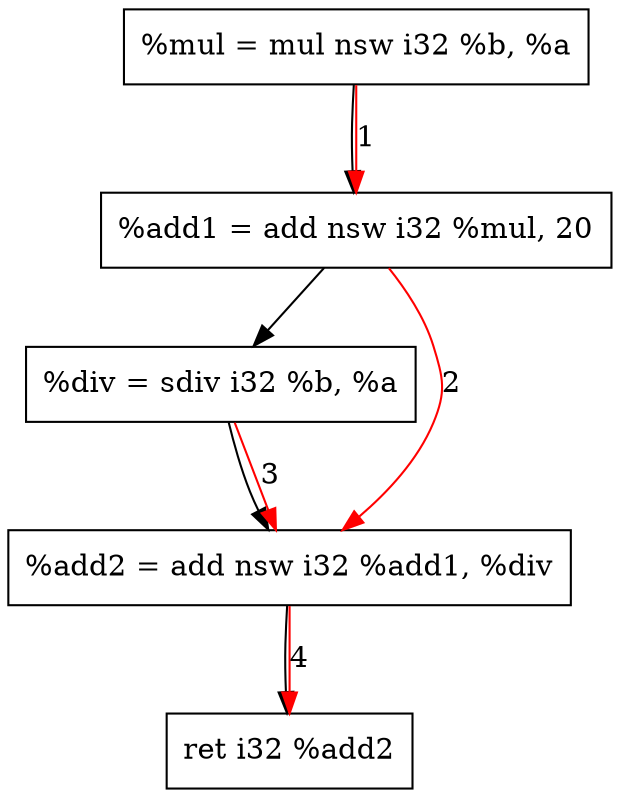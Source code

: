 digraph "CDFG for'func' function" {
	Node0x55d8117584d0[shape=record, label="  %mul = mul nsw i32 %b, %a"]
	Node0x55d811758b80[shape=record, label="  %add1 = add nsw i32 %mul, 20"]
	Node0x55d811758c10[shape=record, label="  %div = sdiv i32 %b, %a"]
	Node0x55d811758ca0[shape=record, label="  %add2 = add nsw i32 %add1, %div"]
	Node0x55d811758458[shape=record, label="  ret i32 %add2"]
	Node0x55d8117584d0 -> Node0x55d811758b80
	Node0x55d811758b80 -> Node0x55d811758c10
	Node0x55d811758c10 -> Node0x55d811758ca0
	Node0x55d811758ca0 -> Node0x55d811758458
edge [color=red]
	Node0x55d8117584d0 -> Node0x55d811758b80[label="1"]
	Node0x55d811758b80 -> Node0x55d811758ca0[label="2"]
	Node0x55d811758c10 -> Node0x55d811758ca0[label="3"]
	Node0x55d811758ca0 -> Node0x55d811758458[label="4"]
}
